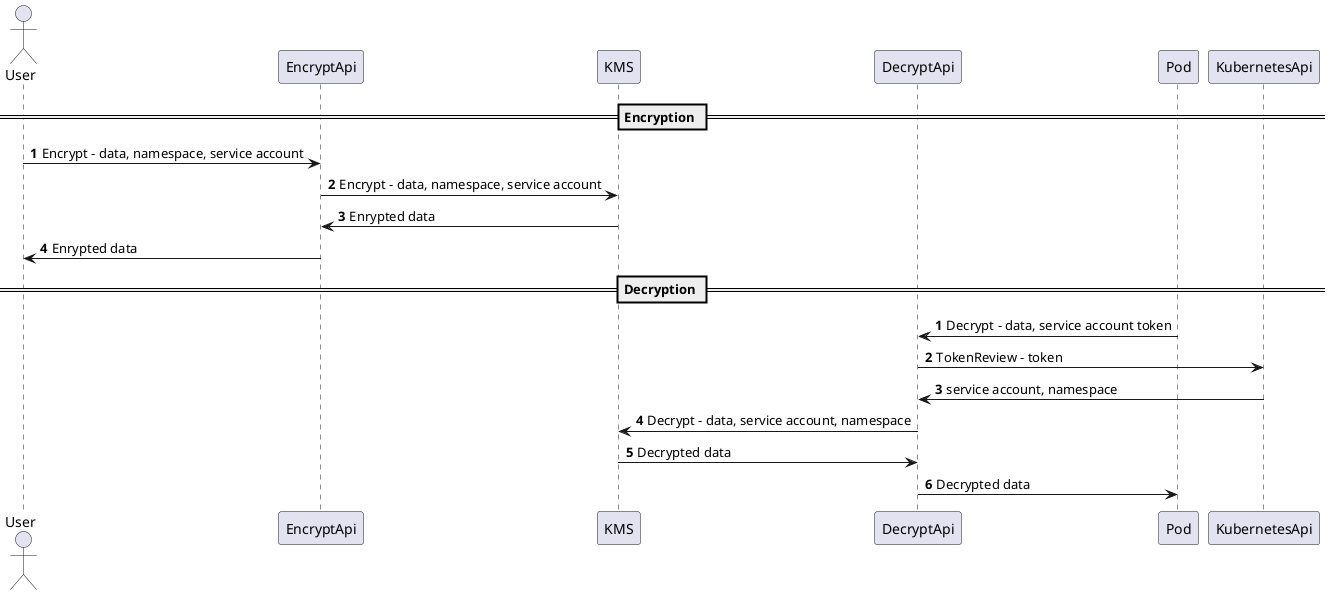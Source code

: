 @startuml

actor User 
participant EncryptApi
participant KMS
participant DecryptApi
participant Pod
participant KubernetesApi

== Encryption ==

autonumber
User -> EncryptApi: Encrypt - data, namespace, service account
EncryptApi -> KMS: Encrypt - data, namespace, service account
KMS ->  EncryptApi: Enrypted data
EncryptApi -> User: Enrypted data

== Decryption ==
autonumber 1
Pod -> DecryptApi: Decrypt - data, service account token
DecryptApi -> KubernetesApi: TokenReview - token
KubernetesApi -> DecryptApi: service account, namespace
DecryptApi -> KMS: Decrypt - data, service account, namespace
KMS -> DecryptApi: Decrypted data
DecryptApi -> Pod: Decrypted data

@enduml